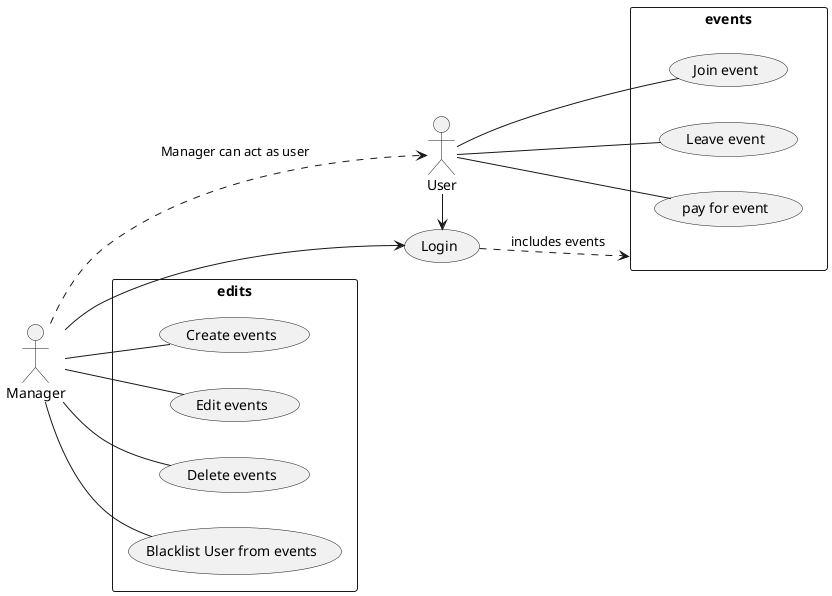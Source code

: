 @startuml

left to right direction
skinparam packageStyle rectangle
actor User
actor Manager
User <.-up- Manager : Manager can act as user

User -> (Login)
Manager -> (Login)
(Login) .> events : includes events

rectangle events {
  User -- (Join event)
  User -- (Leave event)
  User -- (pay for event)
}
rectangle edits {
  Manager -- (Create events)
  Manager -- (Edit events)
  Manager -- (Delete events)
  Manager -- (Blacklist User from events)
}

@enduml